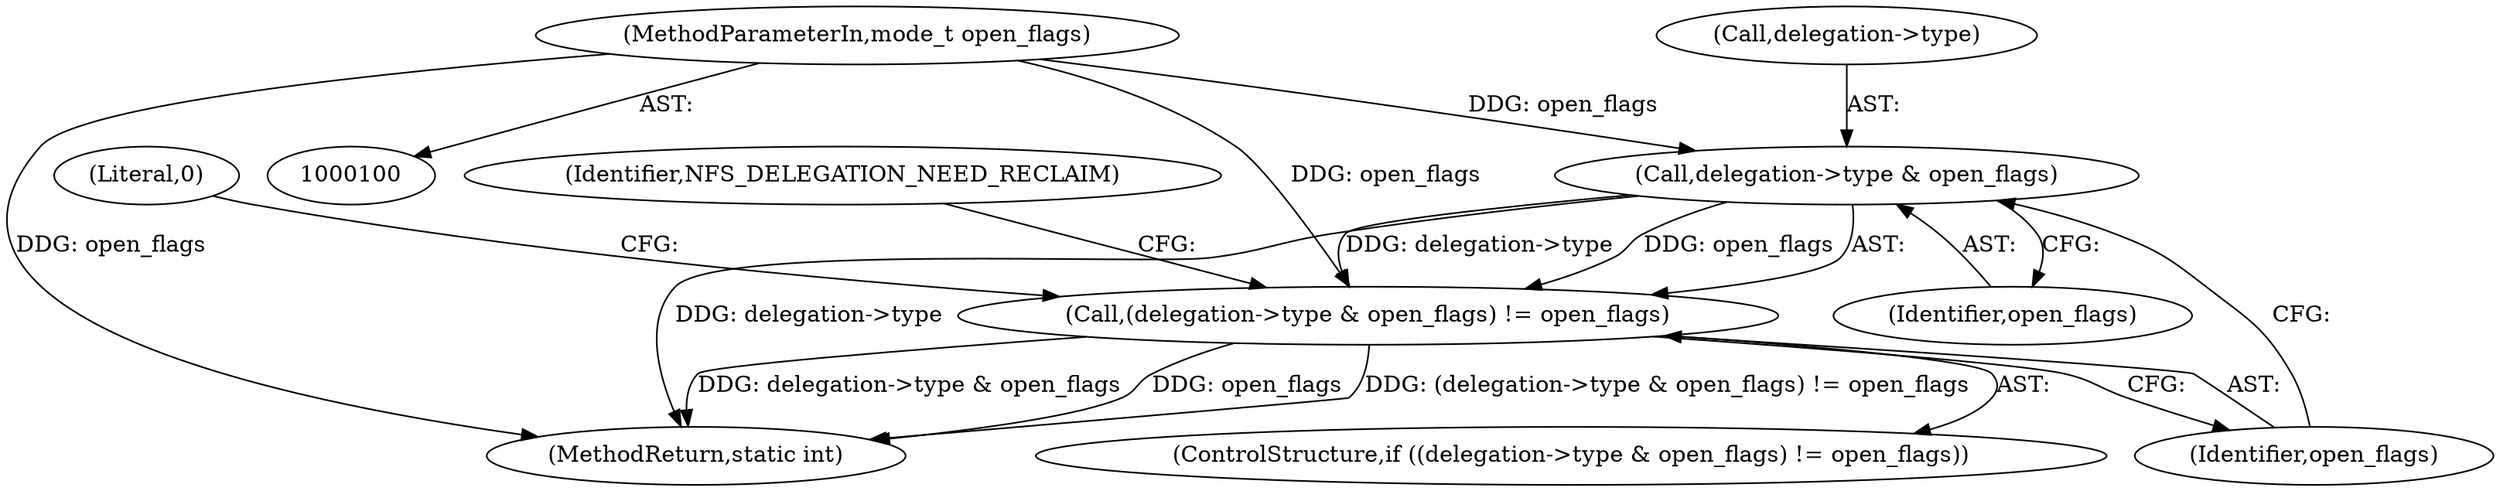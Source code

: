 digraph "0_linux_dc0b027dfadfcb8a5504f7d8052754bf8d501ab9_4@pointer" {
"1000106" [label="(Call,delegation->type & open_flags)"];
"1000102" [label="(MethodParameterIn,mode_t open_flags)"];
"1000105" [label="(Call,(delegation->type & open_flags) != open_flags)"];
"1000104" [label="(ControlStructure,if ((delegation->type & open_flags) != open_flags))"];
"1000102" [label="(MethodParameterIn,mode_t open_flags)"];
"1000110" [label="(Identifier,open_flags)"];
"1000111" [label="(Identifier,open_flags)"];
"1000113" [label="(Literal,0)"];
"1000106" [label="(Call,delegation->type & open_flags)"];
"1000127" [label="(MethodReturn,static int)"];
"1000107" [label="(Call,delegation->type)"];
"1000116" [label="(Identifier,NFS_DELEGATION_NEED_RECLAIM)"];
"1000105" [label="(Call,(delegation->type & open_flags) != open_flags)"];
"1000106" -> "1000105"  [label="AST: "];
"1000106" -> "1000110"  [label="CFG: "];
"1000107" -> "1000106"  [label="AST: "];
"1000110" -> "1000106"  [label="AST: "];
"1000111" -> "1000106"  [label="CFG: "];
"1000106" -> "1000127"  [label="DDG: delegation->type"];
"1000106" -> "1000105"  [label="DDG: delegation->type"];
"1000106" -> "1000105"  [label="DDG: open_flags"];
"1000102" -> "1000106"  [label="DDG: open_flags"];
"1000102" -> "1000100"  [label="AST: "];
"1000102" -> "1000127"  [label="DDG: open_flags"];
"1000102" -> "1000105"  [label="DDG: open_flags"];
"1000105" -> "1000104"  [label="AST: "];
"1000105" -> "1000111"  [label="CFG: "];
"1000111" -> "1000105"  [label="AST: "];
"1000113" -> "1000105"  [label="CFG: "];
"1000116" -> "1000105"  [label="CFG: "];
"1000105" -> "1000127"  [label="DDG: (delegation->type & open_flags) != open_flags"];
"1000105" -> "1000127"  [label="DDG: delegation->type & open_flags"];
"1000105" -> "1000127"  [label="DDG: open_flags"];
}
